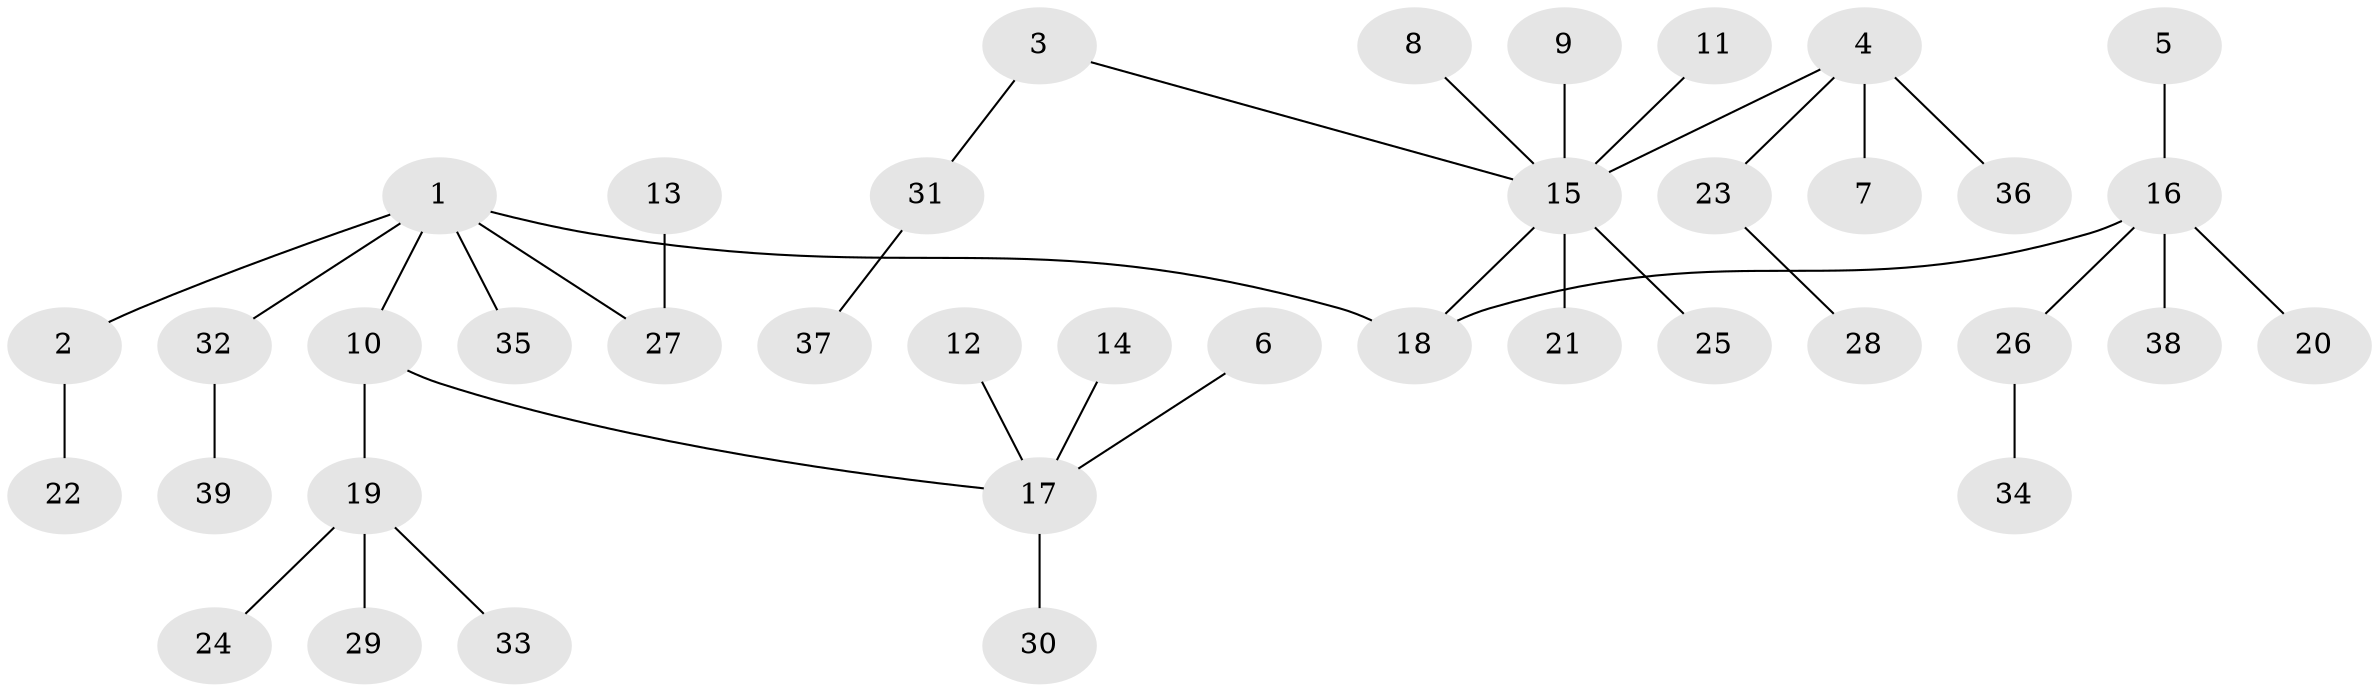 // original degree distribution, {6: 0.03896103896103896, 4: 0.06493506493506493, 3: 0.14285714285714285, 1: 0.4935064935064935, 2: 0.24675324675324675, 5: 0.012987012987012988}
// Generated by graph-tools (version 1.1) at 2025/50/03/09/25 03:50:18]
// undirected, 39 vertices, 38 edges
graph export_dot {
graph [start="1"]
  node [color=gray90,style=filled];
  1;
  2;
  3;
  4;
  5;
  6;
  7;
  8;
  9;
  10;
  11;
  12;
  13;
  14;
  15;
  16;
  17;
  18;
  19;
  20;
  21;
  22;
  23;
  24;
  25;
  26;
  27;
  28;
  29;
  30;
  31;
  32;
  33;
  34;
  35;
  36;
  37;
  38;
  39;
  1 -- 2 [weight=1.0];
  1 -- 10 [weight=1.0];
  1 -- 18 [weight=1.0];
  1 -- 27 [weight=1.0];
  1 -- 32 [weight=1.0];
  1 -- 35 [weight=1.0];
  2 -- 22 [weight=1.0];
  3 -- 15 [weight=1.0];
  3 -- 31 [weight=1.0];
  4 -- 7 [weight=1.0];
  4 -- 15 [weight=1.0];
  4 -- 23 [weight=1.0];
  4 -- 36 [weight=1.0];
  5 -- 16 [weight=1.0];
  6 -- 17 [weight=1.0];
  8 -- 15 [weight=1.0];
  9 -- 15 [weight=1.0];
  10 -- 17 [weight=1.0];
  10 -- 19 [weight=1.0];
  11 -- 15 [weight=1.0];
  12 -- 17 [weight=1.0];
  13 -- 27 [weight=1.0];
  14 -- 17 [weight=1.0];
  15 -- 18 [weight=1.0];
  15 -- 21 [weight=1.0];
  15 -- 25 [weight=1.0];
  16 -- 18 [weight=1.0];
  16 -- 20 [weight=1.0];
  16 -- 26 [weight=1.0];
  16 -- 38 [weight=1.0];
  17 -- 30 [weight=1.0];
  19 -- 24 [weight=1.0];
  19 -- 29 [weight=1.0];
  19 -- 33 [weight=1.0];
  23 -- 28 [weight=1.0];
  26 -- 34 [weight=1.0];
  31 -- 37 [weight=1.0];
  32 -- 39 [weight=1.0];
}
